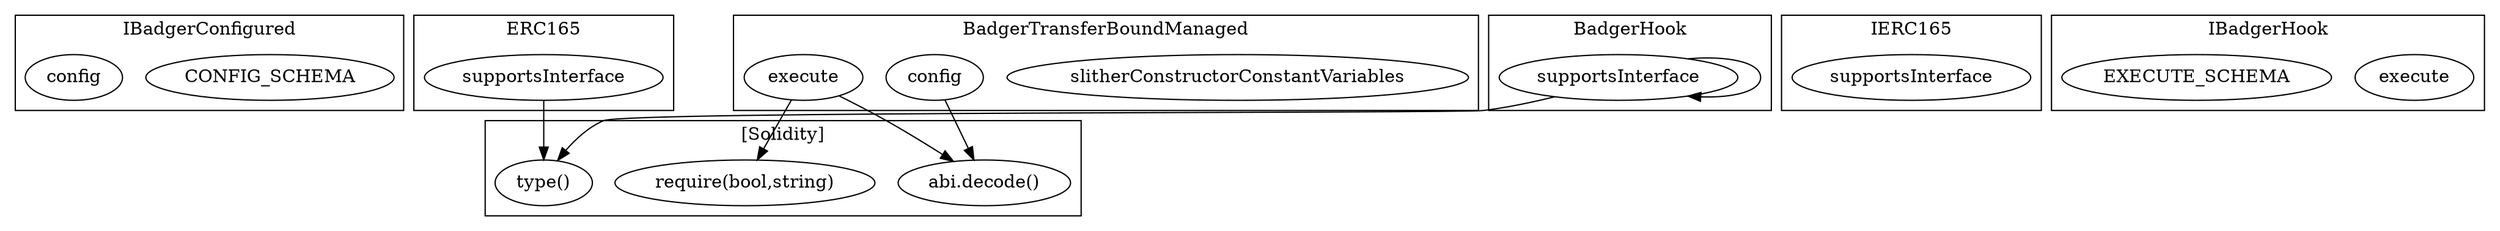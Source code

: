 strict digraph {
subgraph cluster_6468_IBadgerConfigured {
label = "IBadgerConfigured"
"6468_CONFIG_SCHEMA" [label="CONFIG_SCHEMA"]
"6468_config" [label="config"]
}subgraph cluster_3081_ERC165 {
label = "ERC165"
"3081_supportsInterface" [label="supportsInterface"]
}subgraph cluster_6352_BadgerTransferBoundManaged {
label = "BadgerTransferBoundManaged"
"6352_slitherConstructorConstantVariables" [label="slitherConstructorConstantVariables"]
"6352_config" [label="config"]
"6352_execute" [label="execute"]
}subgraph cluster_3093_IERC165 {
label = "IERC165"
"3093_supportsInterface" [label="supportsInterface"]
}subgraph cluster_6488_IBadgerHook {
label = "IBadgerHook"
"6488_execute" [label="execute"]
"6488_EXECUTE_SCHEMA" [label="EXECUTE_SCHEMA"]
}subgraph cluster_4956_BadgerHook {
label = "BadgerHook"
"4956_supportsInterface" [label="supportsInterface"]
"4956_supportsInterface" -> "4956_supportsInterface"
}subgraph cluster_solidity {
label = "[Solidity]"
"abi.decode()" 
"require(bool,string)" 
"type()" 
"3081_supportsInterface" -> "type()"
"6352_execute" -> "require(bool,string)"
"4956_supportsInterface" -> "type()"
"6352_execute" -> "abi.decode()"
"6352_config" -> "abi.decode()"
}
}